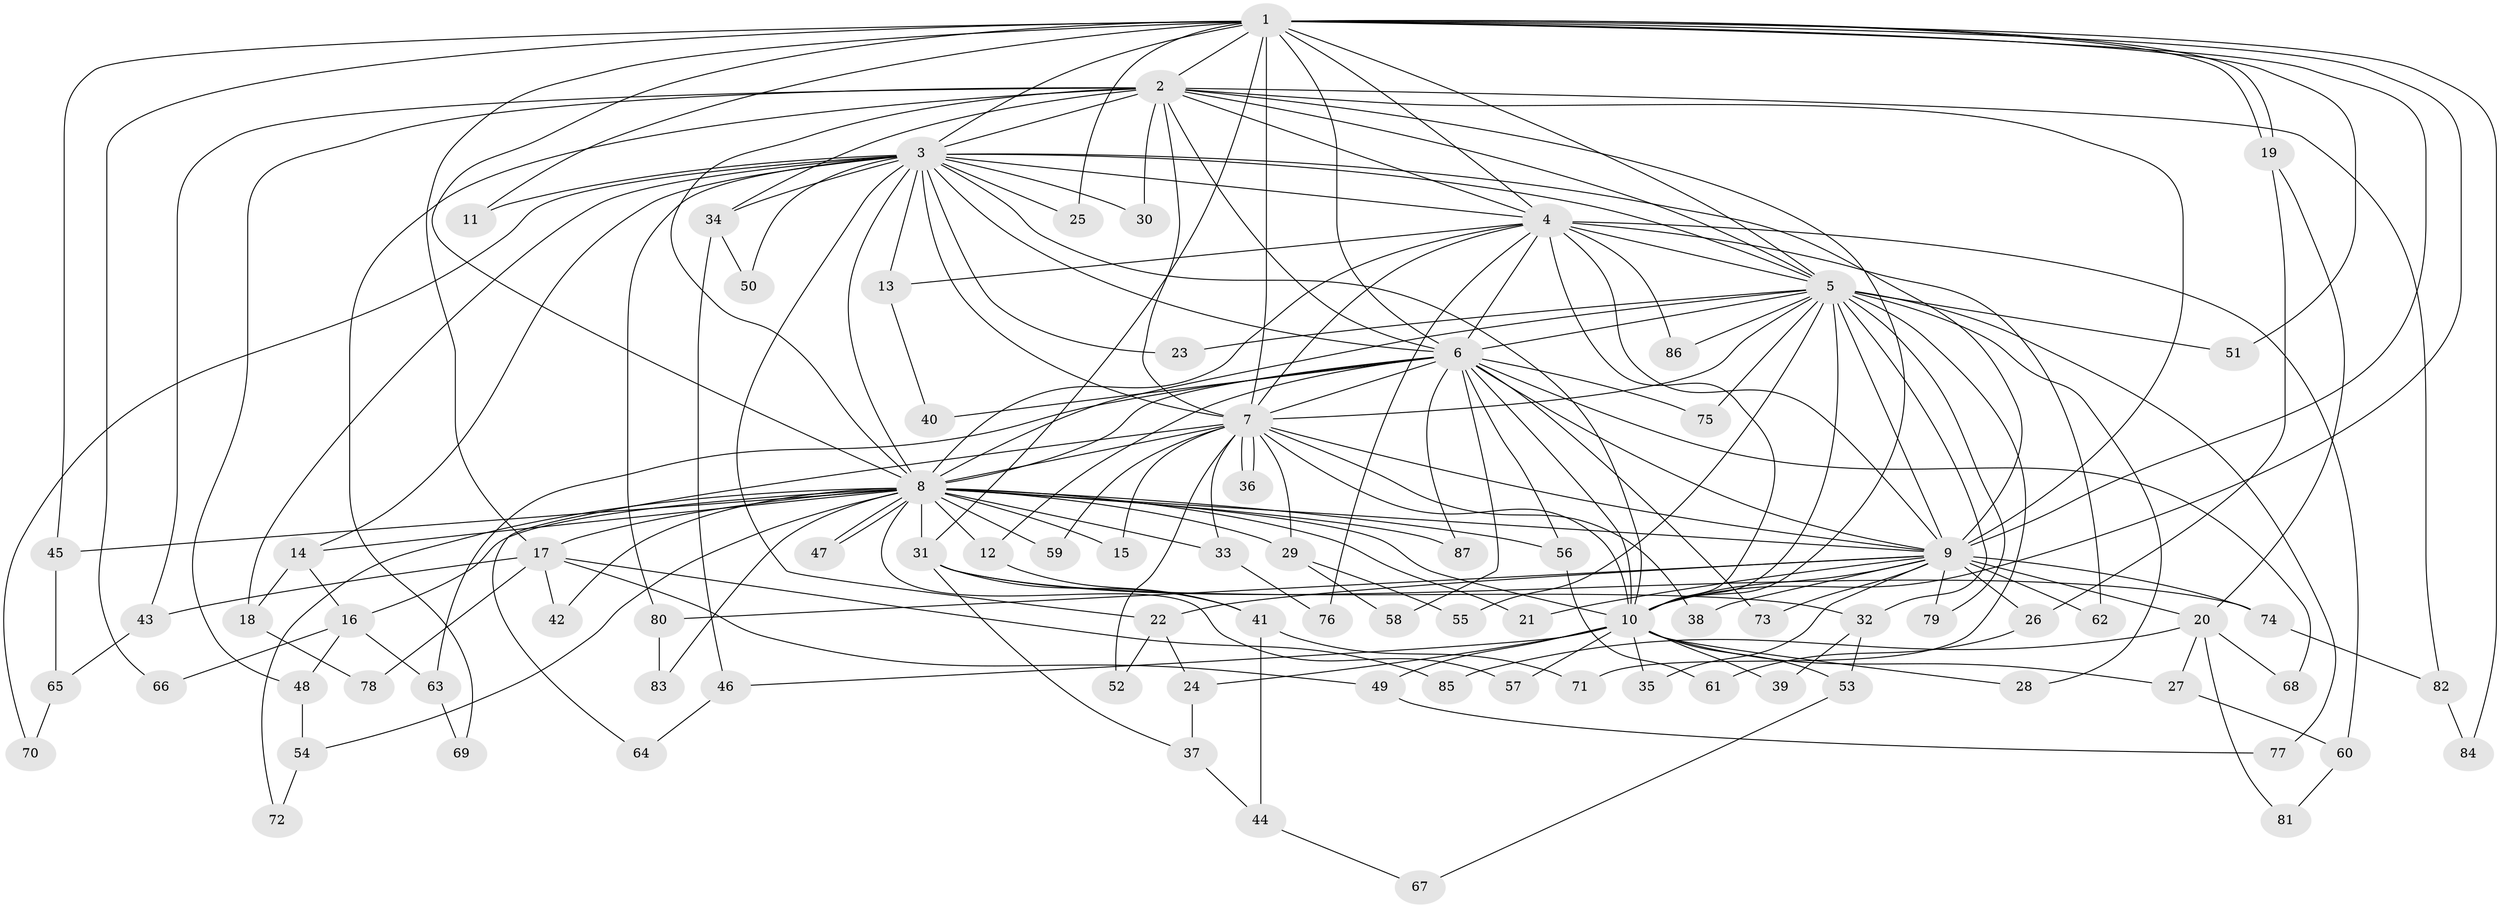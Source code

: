 // Generated by graph-tools (version 1.1) at 2025/49/03/09/25 03:49:34]
// undirected, 87 vertices, 199 edges
graph export_dot {
graph [start="1"]
  node [color=gray90,style=filled];
  1;
  2;
  3;
  4;
  5;
  6;
  7;
  8;
  9;
  10;
  11;
  12;
  13;
  14;
  15;
  16;
  17;
  18;
  19;
  20;
  21;
  22;
  23;
  24;
  25;
  26;
  27;
  28;
  29;
  30;
  31;
  32;
  33;
  34;
  35;
  36;
  37;
  38;
  39;
  40;
  41;
  42;
  43;
  44;
  45;
  46;
  47;
  48;
  49;
  50;
  51;
  52;
  53;
  54;
  55;
  56;
  57;
  58;
  59;
  60;
  61;
  62;
  63;
  64;
  65;
  66;
  67;
  68;
  69;
  70;
  71;
  72;
  73;
  74;
  75;
  76;
  77;
  78;
  79;
  80;
  81;
  82;
  83;
  84;
  85;
  86;
  87;
  1 -- 2;
  1 -- 3;
  1 -- 4;
  1 -- 5;
  1 -- 6;
  1 -- 7;
  1 -- 8;
  1 -- 9;
  1 -- 10;
  1 -- 11;
  1 -- 17;
  1 -- 19;
  1 -- 19;
  1 -- 25;
  1 -- 31;
  1 -- 45;
  1 -- 51;
  1 -- 66;
  1 -- 84;
  2 -- 3;
  2 -- 4;
  2 -- 5;
  2 -- 6;
  2 -- 7;
  2 -- 8;
  2 -- 9;
  2 -- 10;
  2 -- 30;
  2 -- 34;
  2 -- 43;
  2 -- 48;
  2 -- 69;
  2 -- 82;
  3 -- 4;
  3 -- 5;
  3 -- 6;
  3 -- 7;
  3 -- 8;
  3 -- 9;
  3 -- 10;
  3 -- 11;
  3 -- 13;
  3 -- 14;
  3 -- 18;
  3 -- 22;
  3 -- 23;
  3 -- 25;
  3 -- 30;
  3 -- 34;
  3 -- 50;
  3 -- 70;
  3 -- 80;
  4 -- 5;
  4 -- 6;
  4 -- 7;
  4 -- 8;
  4 -- 9;
  4 -- 10;
  4 -- 13;
  4 -- 60;
  4 -- 62;
  4 -- 76;
  4 -- 86;
  5 -- 6;
  5 -- 7;
  5 -- 8;
  5 -- 9;
  5 -- 10;
  5 -- 23;
  5 -- 28;
  5 -- 32;
  5 -- 51;
  5 -- 55;
  5 -- 71;
  5 -- 75;
  5 -- 77;
  5 -- 79;
  5 -- 86;
  6 -- 7;
  6 -- 8;
  6 -- 9;
  6 -- 10;
  6 -- 12;
  6 -- 40;
  6 -- 56;
  6 -- 58;
  6 -- 63;
  6 -- 68;
  6 -- 73;
  6 -- 75;
  6 -- 87;
  7 -- 8;
  7 -- 9;
  7 -- 10;
  7 -- 15;
  7 -- 29;
  7 -- 33;
  7 -- 36;
  7 -- 36;
  7 -- 38;
  7 -- 52;
  7 -- 59;
  7 -- 64;
  8 -- 9;
  8 -- 10;
  8 -- 12;
  8 -- 14;
  8 -- 15;
  8 -- 16;
  8 -- 17;
  8 -- 21;
  8 -- 29;
  8 -- 31;
  8 -- 33;
  8 -- 42;
  8 -- 45;
  8 -- 47;
  8 -- 47;
  8 -- 54;
  8 -- 56;
  8 -- 57;
  8 -- 59;
  8 -- 72;
  8 -- 83;
  8 -- 87;
  9 -- 10;
  9 -- 20;
  9 -- 21;
  9 -- 22;
  9 -- 26;
  9 -- 35;
  9 -- 38;
  9 -- 62;
  9 -- 73;
  9 -- 74;
  9 -- 79;
  9 -- 80;
  10 -- 24;
  10 -- 27;
  10 -- 28;
  10 -- 35;
  10 -- 39;
  10 -- 46;
  10 -- 49;
  10 -- 53;
  10 -- 57;
  12 -- 41;
  13 -- 40;
  14 -- 16;
  14 -- 18;
  16 -- 48;
  16 -- 63;
  16 -- 66;
  17 -- 42;
  17 -- 43;
  17 -- 49;
  17 -- 78;
  17 -- 85;
  18 -- 78;
  19 -- 20;
  19 -- 26;
  20 -- 27;
  20 -- 68;
  20 -- 81;
  20 -- 85;
  22 -- 24;
  22 -- 52;
  24 -- 37;
  26 -- 61;
  27 -- 60;
  29 -- 55;
  29 -- 58;
  31 -- 32;
  31 -- 37;
  31 -- 41;
  31 -- 74;
  32 -- 39;
  32 -- 53;
  33 -- 76;
  34 -- 46;
  34 -- 50;
  37 -- 44;
  41 -- 44;
  41 -- 71;
  43 -- 65;
  44 -- 67;
  45 -- 65;
  46 -- 64;
  48 -- 54;
  49 -- 77;
  53 -- 67;
  54 -- 72;
  56 -- 61;
  60 -- 81;
  63 -- 69;
  65 -- 70;
  74 -- 82;
  80 -- 83;
  82 -- 84;
}
